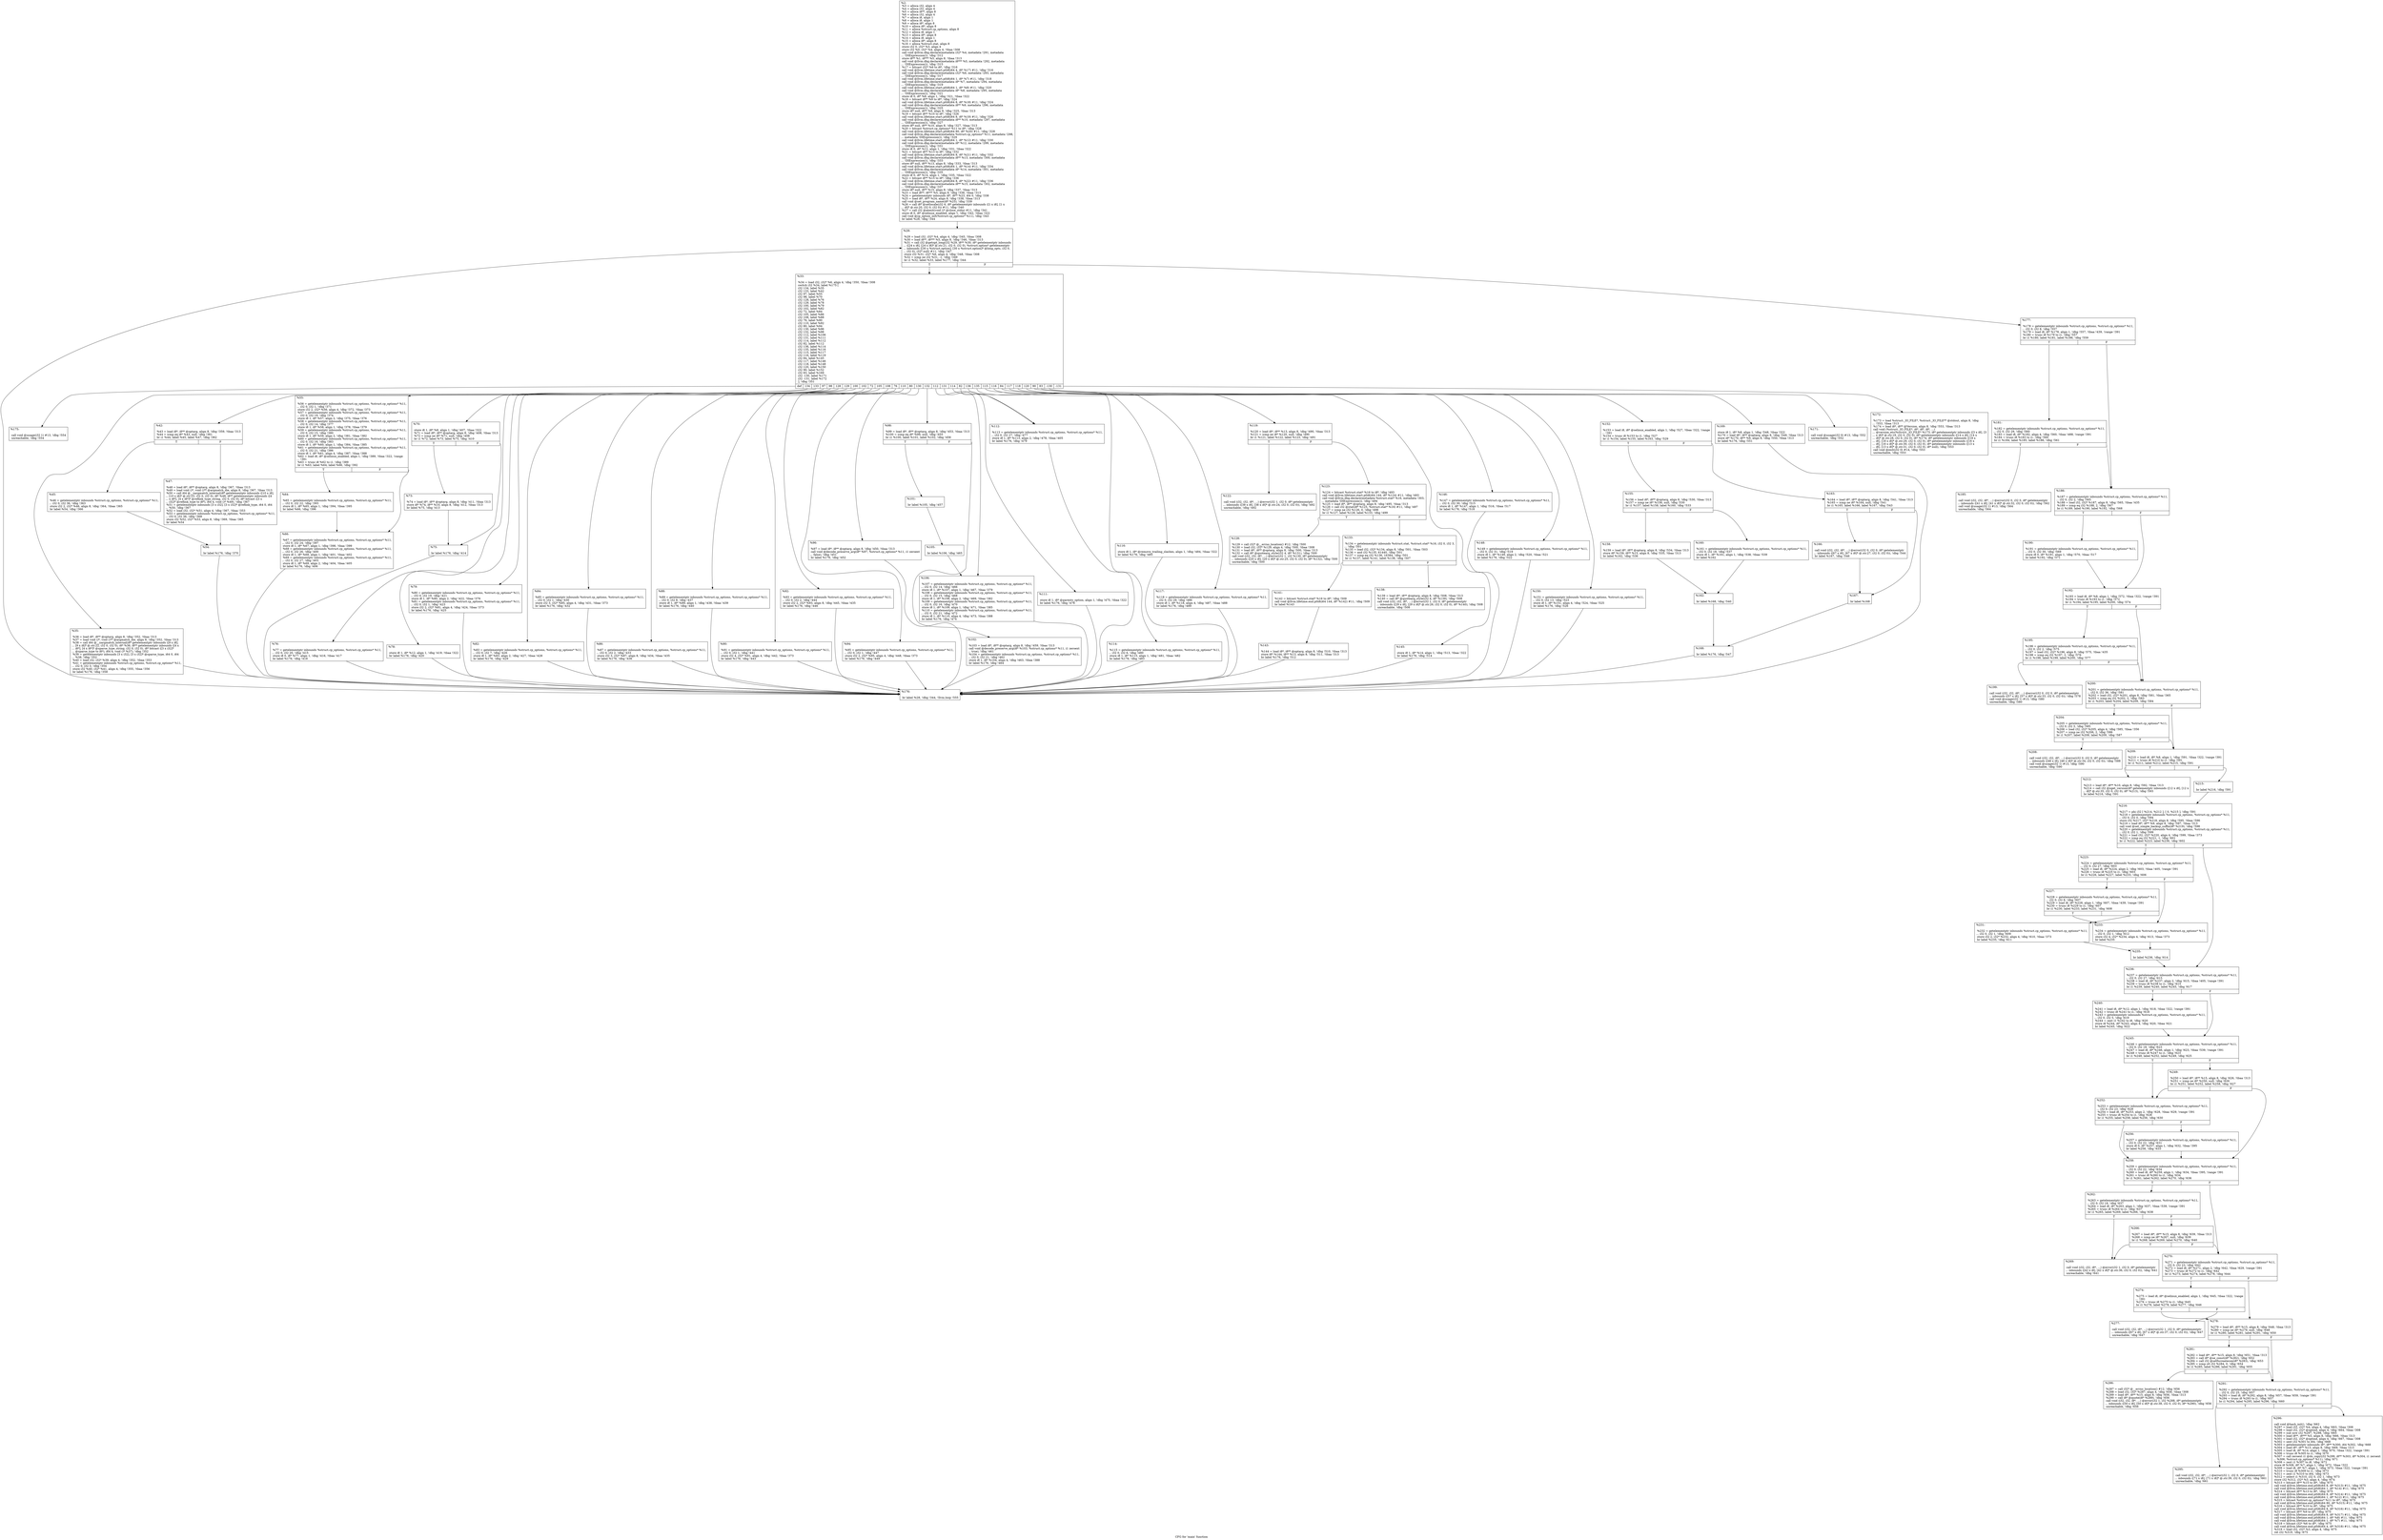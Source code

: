 digraph "CFG for 'main' function" {
	label="CFG for 'main' function";

	Node0x128b120 [shape=record,label="{%2:\l  %3 = alloca i32, align 4\l  %4 = alloca i32, align 4\l  %5 = alloca i8**, align 8\l  %6 = alloca i32, align 4\l  %7 = alloca i8, align 1\l  %8 = alloca i8, align 1\l  %9 = alloca i8*, align 8\l  %10 = alloca i8*, align 8\l  %11 = alloca %struct.cp_options, align 8\l  %12 = alloca i8, align 1\l  %13 = alloca i8*, align 8\l  %14 = alloca i8, align 1\l  %15 = alloca i8*, align 8\l  %16 = alloca %struct.stat, align 8\l  store i32 0, i32* %3, align 4\l  store i32 %0, i32* %4, align 4, !tbaa !308\l  call void @llvm.dbg.declare(metadata i32* %4, metadata !291, metadata\l... !DIExpression()), !dbg !312\l  store i8** %1, i8*** %5, align 8, !tbaa !313\l  call void @llvm.dbg.declare(metadata i8*** %5, metadata !292, metadata\l... !DIExpression()), !dbg !315\l  %17 = bitcast i32* %6 to i8*, !dbg !316\l  call void @llvm.lifetime.start.p0i8(i64 4, i8* %17) #11, !dbg !316\l  call void @llvm.dbg.declare(metadata i32* %6, metadata !293, metadata\l... !DIExpression()), !dbg !317\l  call void @llvm.lifetime.start.p0i8(i64 1, i8* %7) #11, !dbg !318\l  call void @llvm.dbg.declare(metadata i8* %7, metadata !294, metadata\l... !DIExpression()), !dbg !319\l  call void @llvm.lifetime.start.p0i8(i64 1, i8* %8) #11, !dbg !320\l  call void @llvm.dbg.declare(metadata i8* %8, metadata !295, metadata\l... !DIExpression()), !dbg !321\l  store i8 0, i8* %8, align 1, !dbg !321, !tbaa !322\l  %18 = bitcast i8** %9 to i8*, !dbg !324\l  call void @llvm.lifetime.start.p0i8(i64 8, i8* %18) #11, !dbg !324\l  call void @llvm.dbg.declare(metadata i8** %9, metadata !296, metadata\l... !DIExpression()), !dbg !325\l  store i8* null, i8** %9, align 8, !dbg !325, !tbaa !313\l  %19 = bitcast i8** %10 to i8*, !dbg !326\l  call void @llvm.lifetime.start.p0i8(i64 8, i8* %19) #11, !dbg !326\l  call void @llvm.dbg.declare(metadata i8** %10, metadata !297, metadata\l... !DIExpression()), !dbg !327\l  store i8* null, i8** %10, align 8, !dbg !327, !tbaa !313\l  %20 = bitcast %struct.cp_options* %11 to i8*, !dbg !328\l  call void @llvm.lifetime.start.p0i8(i64 80, i8* %20) #11, !dbg !328\l  call void @llvm.dbg.declare(metadata %struct.cp_options* %11, metadata !298,\l... metadata !DIExpression()), !dbg !329\l  call void @llvm.lifetime.start.p0i8(i64 1, i8* %12) #11, !dbg !330\l  call void @llvm.dbg.declare(metadata i8* %12, metadata !299, metadata\l... !DIExpression()), !dbg !331\l  store i8 0, i8* %12, align 1, !dbg !331, !tbaa !322\l  %21 = bitcast i8** %13 to i8*, !dbg !332\l  call void @llvm.lifetime.start.p0i8(i64 8, i8* %21) #11, !dbg !332\l  call void @llvm.dbg.declare(metadata i8** %13, metadata !300, metadata\l... !DIExpression()), !dbg !333\l  store i8* null, i8** %13, align 8, !dbg !333, !tbaa !313\l  call void @llvm.lifetime.start.p0i8(i64 1, i8* %14) #11, !dbg !334\l  call void @llvm.dbg.declare(metadata i8* %14, metadata !301, metadata\l... !DIExpression()), !dbg !335\l  store i8 0, i8* %14, align 1, !dbg !335, !tbaa !322\l  %22 = bitcast i8** %15 to i8*, !dbg !336\l  call void @llvm.lifetime.start.p0i8(i64 8, i8* %22) #11, !dbg !336\l  call void @llvm.dbg.declare(metadata i8** %15, metadata !302, metadata\l... !DIExpression()), !dbg !337\l  store i8* null, i8** %15, align 8, !dbg !337, !tbaa !313\l  %23 = load i8**, i8*** %5, align 8, !dbg !338, !tbaa !313\l  %24 = getelementptr inbounds i8*, i8** %23, i64 0, !dbg !338\l  %25 = load i8*, i8** %24, align 8, !dbg !338, !tbaa !313\l  call void @set_program_name(i8* %25), !dbg !339\l  %26 = call i8* @setlocale(i32 6, i8* getelementptr inbounds ([1 x i8], [1 x\l... i8]* @.str.20, i32 0, i32 0)) #11, !dbg !340\l  %27 = call i32 @atexit(void ()* @close_stdin) #11, !dbg !341\l  store i8 0, i8* @selinux_enabled, align 1, !dbg !342, !tbaa !322\l  call void @cp_option_init(%struct.cp_options* %11), !dbg !343\l  br label %28, !dbg !344\l}"];
	Node0x128b120 -> Node0x12512d0;
	Node0x12512d0 [shape=record,label="{%28:\l\l  %29 = load i32, i32* %4, align 4, !dbg !345, !tbaa !308\l  %30 = load i8**, i8*** %5, align 8, !dbg !346, !tbaa !313\l  %31 = call i32 @getopt_long(i32 %29, i8** %30, i8* getelementptr inbounds\l... ([24 x i8], [24 x i8]* @.str.21, i32 0, i32 0), %struct.option* getelementptr\l... inbounds ([30 x %struct.option], [30 x %struct.option]* @long_opts, i32 0,\l... i32 0), i32* null) #11, !dbg !347\l  store i32 %31, i32* %6, align 4, !dbg !348, !tbaa !308\l  %32 = icmp ne i32 %31, -1, !dbg !349\l  br i1 %32, label %33, label %177, !dbg !344\l|{<s0>T|<s1>F}}"];
	Node0x12512d0:s0 -> Node0x1251320;
	Node0x12512d0:s1 -> Node0x128d5a0;
	Node0x1251320 [shape=record,label="{%33:\l\l  %34 = load i32, i32* %6, align 4, !dbg !350, !tbaa !308\l  switch i32 %34, label %175 [\l    i32 134, label %35\l    i32 133, label %42\l    i32 97, label %55\l    i32 98, label %70\l    i32 128, label %76\l    i32 129, label %78\l    i32 100, label %79\l    i32 102, label %82\l    i32 72, label %84\l    i32 105, label %86\l    i32 108, label %88\l    i32 76, label %90\l    i32 110, label %92\l    i32 80, label %94\l    i32 130, label %96\l    i32 132, label %98\l    i32 112, label %106\l    i32 131, label %111\l    i32 114, label %112\l    i32 82, label %112\l    i32 136, label %114\l    i32 135, label %116\l    i32 115, label %117\l    i32 116, label %119\l    i32 84, label %145\l    i32 117, label %146\l    i32 118, label %148\l    i32 120, label %150\l    i32 90, label %152\l    i32 83, label %169\l    i32 -130, label %171\l    i32 -131, label %172\l  ], !dbg !351\l|{<s0>def|<s1>134|<s2>133|<s3>97|<s4>98|<s5>128|<s6>129|<s7>100|<s8>102|<s9>72|<s10>105|<s11>108|<s12>76|<s13>110|<s14>80|<s15>130|<s16>132|<s17>112|<s18>131|<s19>114|<s20>82|<s21>136|<s22>135|<s23>115|<s24>116|<s25>84|<s26>117|<s27>118|<s28>120|<s29>90|<s30>83|<s31>-130|<s32>-131}}"];
	Node0x1251320:s0 -> Node0x128d500;
	Node0x1251320:s1 -> Node0x1251370;
	Node0x1251320:s2 -> Node0x12513c0;
	Node0x1251320:s3 -> Node0x1251500;
	Node0x1251320:s4 -> Node0x12515f0;
	Node0x1251320:s5 -> Node0x12516e0;
	Node0x1251320:s6 -> Node0x1251730;
	Node0x1251320:s7 -> Node0x1251780;
	Node0x1251320:s8 -> Node0x12517d0;
	Node0x1251320:s9 -> Node0x1251820;
	Node0x1251320:s10 -> Node0x1251870;
	Node0x1251320:s11 -> Node0x12518c0;
	Node0x1251320:s12 -> Node0x1251910;
	Node0x1251320:s13 -> Node0x1251960;
	Node0x1251320:s14 -> Node0x12519b0;
	Node0x1251320:s15 -> Node0x1251a00;
	Node0x1251320:s16 -> Node0x1251a50;
	Node0x1251320:s17 -> Node0x1251b90;
	Node0x1251320:s18 -> Node0x1251be0;
	Node0x1251320:s19 -> Node0x1251c30;
	Node0x1251320:s20 -> Node0x1251c30;
	Node0x1251320:s21 -> Node0x1251c80;
	Node0x1251320:s22 -> Node0x1251cd0;
	Node0x1251320:s23 -> Node0x1251d20;
	Node0x1251320:s24 -> Node0x128cd80;
	Node0x1251320:s25 -> Node0x128d000;
	Node0x1251320:s26 -> Node0x128d050;
	Node0x1251320:s27 -> Node0x128d0a0;
	Node0x1251320:s28 -> Node0x128d0f0;
	Node0x1251320:s29 -> Node0x128d140;
	Node0x1251320:s30 -> Node0x128d410;
	Node0x1251320:s31 -> Node0x128d460;
	Node0x1251320:s32 -> Node0x128d4b0;
	Node0x1251370 [shape=record,label="{%35:\l\l  %36 = load i8*, i8** @optarg, align 8, !dbg !352, !tbaa !313\l  %37 = load void ()*, void ()** @argmatch_die, align 8, !dbg !352, !tbaa !313\l  %38 = call i64 @__xargmatch_internal(i8* getelementptr inbounds ([9 x i8],\l... [9 x i8]* @.str.22, i32 0, i32 0), i8* %36, i8** getelementptr inbounds ([4 x\l... i8*], [4 x i8*]* @sparse_type_string, i32 0, i32 0), i8* bitcast ([3 x i32]*\l... @sparse_type to i8*), i64 4, void ()* %37), !dbg !352\l  %39 = getelementptr inbounds [3 x i32], [3 x i32]* @sparse_type, i64 0, i64\l... %38, !dbg !352\l  %40 = load i32, i32* %39, align 4, !dbg !352, !tbaa !353\l  %41 = getelementptr inbounds %struct.cp_options, %struct.cp_options* %11,\l... i32 0, i32 3, !dbg !354\l  store i32 %40, i32* %41, align 4, !dbg !355, !tbaa !356\l  br label %176, !dbg !358\l}"];
	Node0x1251370 -> Node0x128d550;
	Node0x12513c0 [shape=record,label="{%42:\l\l  %43 = load i8*, i8** @optarg, align 8, !dbg !359, !tbaa !313\l  %44 = icmp eq i8* %43, null, !dbg !361\l  br i1 %44, label %45, label %47, !dbg !362\l|{<s0>T|<s1>F}}"];
	Node0x12513c0:s0 -> Node0x1251410;
	Node0x12513c0:s1 -> Node0x1251460;
	Node0x1251410 [shape=record,label="{%45:\l\l  %46 = getelementptr inbounds %struct.cp_options, %struct.cp_options* %11,\l... i32 0, i32 36, !dbg !363\l  store i32 2, i32* %46, align 8, !dbg !364, !tbaa !365\l  br label %54, !dbg !366\l}"];
	Node0x1251410 -> Node0x12514b0;
	Node0x1251460 [shape=record,label="{%47:\l\l  %48 = load i8*, i8** @optarg, align 8, !dbg !367, !tbaa !313\l  %49 = load void ()*, void ()** @argmatch_die, align 8, !dbg !367, !tbaa !313\l  %50 = call i64 @__xargmatch_internal(i8* getelementptr inbounds ([10 x i8],\l... [10 x i8]* @.str.23, i32 0, i32 0), i8* %48, i8** getelementptr inbounds ([4\l... x i8*], [4 x i8*]* @reflink_type_string, i32 0, i32 0), i8* bitcast ([3 x\l... i32]* @reflink_type to i8*), i64 4, void ()* %49), !dbg !367\l  %51 = getelementptr inbounds [3 x i32], [3 x i32]* @reflink_type, i64 0, i64\l... %50, !dbg !367\l  %52 = load i32, i32* %51, align 4, !dbg !367, !tbaa !353\l  %53 = getelementptr inbounds %struct.cp_options, %struct.cp_options* %11,\l... i32 0, i32 36, !dbg !368\l  store i32 %52, i32* %53, align 8, !dbg !369, !tbaa !365\l  br label %54\l}"];
	Node0x1251460 -> Node0x12514b0;
	Node0x12514b0 [shape=record,label="{%54:\l\l  br label %176, !dbg !370\l}"];
	Node0x12514b0 -> Node0x128d550;
	Node0x1251500 [shape=record,label="{%55:\l\l  %56 = getelementptr inbounds %struct.cp_options, %struct.cp_options* %11,\l... i32 0, i32 1, !dbg !371\l  store i32 2, i32* %56, align 4, !dbg !372, !tbaa !373\l  %57 = getelementptr inbounds %struct.cp_options, %struct.cp_options* %11,\l... i32 0, i32 19, !dbg !374\l  store i8 1, i8* %57, align 2, !dbg !375, !tbaa !376\l  %58 = getelementptr inbounds %struct.cp_options, %struct.cp_options* %11,\l... i32 0, i32 14, !dbg !377\l  store i8 1, i8* %58, align 1, !dbg !378, !tbaa !379\l  %59 = getelementptr inbounds %struct.cp_options, %struct.cp_options* %11,\l... i32 0, i32 15, !dbg !380\l  store i8 1, i8* %59, align 2, !dbg !381, !tbaa !382\l  %60 = getelementptr inbounds %struct.cp_options, %struct.cp_options* %11,\l... i32 0, i32 16, !dbg !383\l  store i8 1, i8* %60, align 1, !dbg !384, !tbaa !385\l  %61 = getelementptr inbounds %struct.cp_options, %struct.cp_options* %11,\l... i32 0, i32 21, !dbg !386\l  store i8 1, i8* %61, align 4, !dbg !387, !tbaa !388\l  %62 = load i8, i8* @selinux_enabled, align 1, !dbg !389, !tbaa !322, !range\l... !391\l  %63 = trunc i8 %62 to i1, !dbg !389\l  br i1 %63, label %64, label %66, !dbg !392\l|{<s0>T|<s1>F}}"];
	Node0x1251500:s0 -> Node0x1251550;
	Node0x1251500:s1 -> Node0x12515a0;
	Node0x1251550 [shape=record,label="{%64:\l\l  %65 = getelementptr inbounds %struct.cp_options, %struct.cp_options* %11,\l... i32 0, i32 22, !dbg !393\l  store i8 1, i8* %65, align 1, !dbg !394, !tbaa !395\l  br label %66, !dbg !396\l}"];
	Node0x1251550 -> Node0x12515a0;
	Node0x12515a0 [shape=record,label="{%66:\l\l  %67 = getelementptr inbounds %struct.cp_options, %struct.cp_options* %11,\l... i32 0, i32 24, !dbg !397\l  store i8 1, i8* %67, align 1, !dbg !398, !tbaa !399\l  %68 = getelementptr inbounds %struct.cp_options, %struct.cp_options* %11,\l... i32 0, i32 26, !dbg !400\l  store i8 1, i8* %68, align 1, !dbg !401, !tbaa !402\l  %69 = getelementptr inbounds %struct.cp_options, %struct.cp_options* %11,\l... i32 0, i32 27, !dbg !403\l  store i8 1, i8* %69, align 2, !dbg !404, !tbaa !405\l  br label %176, !dbg !406\l}"];
	Node0x12515a0 -> Node0x128d550;
	Node0x12515f0 [shape=record,label="{%70:\l\l  store i8 1, i8* %8, align 1, !dbg !407, !tbaa !322\l  %71 = load i8*, i8** @optarg, align 8, !dbg !408, !tbaa !313\l  %72 = icmp ne i8* %71, null, !dbg !408\l  br i1 %72, label %73, label %75, !dbg !410\l|{<s0>T|<s1>F}}"];
	Node0x12515f0:s0 -> Node0x1251640;
	Node0x12515f0:s1 -> Node0x1251690;
	Node0x1251640 [shape=record,label="{%73:\l\l  %74 = load i8*, i8** @optarg, align 8, !dbg !411, !tbaa !313\l  store i8* %74, i8** %10, align 8, !dbg !412, !tbaa !313\l  br label %75, !dbg !413\l}"];
	Node0x1251640 -> Node0x1251690;
	Node0x1251690 [shape=record,label="{%75:\l\l  br label %176, !dbg !414\l}"];
	Node0x1251690 -> Node0x128d550;
	Node0x12516e0 [shape=record,label="{%76:\l\l  %77 = getelementptr inbounds %struct.cp_options, %struct.cp_options* %11,\l... i32 0, i32 20, !dbg !415\l  store i8 0, i8* %77, align 1, !dbg !416, !tbaa !417\l  br label %176, !dbg !418\l}"];
	Node0x12516e0 -> Node0x128d550;
	Node0x1251730 [shape=record,label="{%78:\l\l  store i8 1, i8* %12, align 1, !dbg !419, !tbaa !322\l  br label %176, !dbg !420\l}"];
	Node0x1251730 -> Node0x128d550;
	Node0x1251780 [shape=record,label="{%79:\l\l  %80 = getelementptr inbounds %struct.cp_options, %struct.cp_options* %11,\l... i32 0, i32 19, !dbg !421\l  store i8 1, i8* %80, align 2, !dbg !422, !tbaa !376\l  %81 = getelementptr inbounds %struct.cp_options, %struct.cp_options* %11,\l... i32 0, i32 1, !dbg !423\l  store i32 2, i32* %81, align 4, !dbg !424, !tbaa !373\l  br label %176, !dbg !425\l}"];
	Node0x1251780 -> Node0x128d550;
	Node0x12517d0 [shape=record,label="{%82:\l\l  %83 = getelementptr inbounds %struct.cp_options, %struct.cp_options* %11,\l... i32 0, i32 7, !dbg !426\l  store i8 1, i8* %83, align 2, !dbg !427, !tbaa !428\l  br label %176, !dbg !429\l}"];
	Node0x12517d0 -> Node0x128d550;
	Node0x1251820 [shape=record,label="{%84:\l\l  %85 = getelementptr inbounds %struct.cp_options, %struct.cp_options* %11,\l... i32 0, i32 1, !dbg !430\l  store i32 3, i32* %85, align 4, !dbg !431, !tbaa !373\l  br label %176, !dbg !432\l}"];
	Node0x1251820 -> Node0x128d550;
	Node0x1251870 [shape=record,label="{%86:\l\l  %87 = getelementptr inbounds %struct.cp_options, %struct.cp_options* %11,\l... i32 0, i32 2, !dbg !433\l  store i32 3, i32* %87, align 8, !dbg !434, !tbaa !435\l  br label %176, !dbg !436\l}"];
	Node0x1251870 -> Node0x128d550;
	Node0x12518c0 [shape=record,label="{%88:\l\l  %89 = getelementptr inbounds %struct.cp_options, %struct.cp_options* %11,\l... i32 0, i32 8, !dbg !437\l  store i8 1, i8* %89, align 1, !dbg !438, !tbaa !439\l  br label %176, !dbg !440\l}"];
	Node0x12518c0 -> Node0x128d550;
	Node0x1251910 [shape=record,label="{%90:\l\l  %91 = getelementptr inbounds %struct.cp_options, %struct.cp_options* %11,\l... i32 0, i32 1, !dbg !441\l  store i32 4, i32* %91, align 4, !dbg !442, !tbaa !373\l  br label %176, !dbg !443\l}"];
	Node0x1251910 -> Node0x128d550;
	Node0x1251960 [shape=record,label="{%92:\l\l  %93 = getelementptr inbounds %struct.cp_options, %struct.cp_options* %11,\l... i32 0, i32 2, !dbg !444\l  store i32 2, i32* %93, align 8, !dbg !445, !tbaa !435\l  br label %176, !dbg !446\l}"];
	Node0x1251960 -> Node0x128d550;
	Node0x12519b0 [shape=record,label="{%94:\l\l  %95 = getelementptr inbounds %struct.cp_options, %struct.cp_options* %11,\l... i32 0, i32 1, !dbg !447\l  store i32 2, i32* %95, align 4, !dbg !448, !tbaa !373\l  br label %176, !dbg !449\l}"];
	Node0x12519b0 -> Node0x128d550;
	Node0x1251a00 [shape=record,label="{%96:\l\l  %97 = load i8*, i8** @optarg, align 8, !dbg !450, !tbaa !313\l  call void @decode_preserve_arg(i8* %97, %struct.cp_options* %11, i1 zeroext\l... false), !dbg !451\l  br label %176, !dbg !452\l}"];
	Node0x1251a00 -> Node0x128d550;
	Node0x1251a50 [shape=record,label="{%98:\l\l  %99 = load i8*, i8** @optarg, align 8, !dbg !453, !tbaa !313\l  %100 = icmp eq i8* %99, null, !dbg !455\l  br i1 %100, label %101, label %102, !dbg !456\l|{<s0>T|<s1>F}}"];
	Node0x1251a50:s0 -> Node0x1251aa0;
	Node0x1251a50:s1 -> Node0x1251af0;
	Node0x1251aa0 [shape=record,label="{%101:\l\l  br label %105, !dbg !457\l}"];
	Node0x1251aa0 -> Node0x1251b40;
	Node0x1251af0 [shape=record,label="{%102:\l\l  %103 = load i8*, i8** @optarg, align 8, !dbg !459, !tbaa !313\l  call void @decode_preserve_arg(i8* %103, %struct.cp_options* %11, i1 zeroext\l... true), !dbg !461\l  %104 = getelementptr inbounds %struct.cp_options, %struct.cp_options* %11,\l... i32 0, i32 21, !dbg !462\l  store i8 1, i8* %104, align 4, !dbg !463, !tbaa !388\l  br label %176, !dbg !464\l}"];
	Node0x1251af0 -> Node0x128d550;
	Node0x1251b40 [shape=record,label="{%105:\l\l  br label %106, !dbg !465\l}"];
	Node0x1251b40 -> Node0x1251b90;
	Node0x1251b90 [shape=record,label="{%106:\l\l  %107 = getelementptr inbounds %struct.cp_options, %struct.cp_options* %11,\l... i32 0, i32 14, !dbg !466\l  store i8 1, i8* %107, align 1, !dbg !467, !tbaa !379\l  %108 = getelementptr inbounds %struct.cp_options, %struct.cp_options* %11,\l... i32 0, i32 15, !dbg !468\l  store i8 1, i8* %108, align 2, !dbg !469, !tbaa !382\l  %109 = getelementptr inbounds %struct.cp_options, %struct.cp_options* %11,\l... i32 0, i32 16, !dbg !470\l  store i8 1, i8* %109, align 1, !dbg !471, !tbaa !385\l  %110 = getelementptr inbounds %struct.cp_options, %struct.cp_options* %11,\l... i32 0, i32 21, !dbg !472\l  store i8 1, i8* %110, align 4, !dbg !473, !tbaa !388\l  br label %176, !dbg !474\l}"];
	Node0x1251b90 -> Node0x128d550;
	Node0x1251be0 [shape=record,label="{%111:\l\l  store i8 1, i8* @parents_option, align 1, !dbg !475, !tbaa !322\l  br label %176, !dbg !476\l}"];
	Node0x1251be0 -> Node0x128d550;
	Node0x1251c30 [shape=record,label="{%112:\l\l  %113 = getelementptr inbounds %struct.cp_options, %struct.cp_options* %11,\l... i32 0, i32 27, !dbg !477\l  store i8 1, i8* %113, align 2, !dbg !478, !tbaa !405\l  br label %176, !dbg !479\l}"];
	Node0x1251c30 -> Node0x128d550;
	Node0x1251c80 [shape=record,label="{%114:\l\l  %115 = getelementptr inbounds %struct.cp_options, %struct.cp_options* %11,\l... i32 0, i32 6, !dbg !480\l  store i8 1, i8* %115, align 1, !dbg !481, !tbaa !482\l  br label %176, !dbg !483\l}"];
	Node0x1251c80 -> Node0x128d550;
	Node0x1251cd0 [shape=record,label="{%116:\l\l  store i8 1, i8* @remove_trailing_slashes, align 1, !dbg !484, !tbaa !322\l  br label %176, !dbg !485\l}"];
	Node0x1251cd0 -> Node0x128d550;
	Node0x1251d20 [shape=record,label="{%117:\l\l  %118 = getelementptr inbounds %struct.cp_options, %struct.cp_options* %11,\l... i32 0, i32 29, !dbg !486\l  store i8 1, i8* %118, align 4, !dbg !487, !tbaa !488\l  br label %176, !dbg !489\l}"];
	Node0x1251d20 -> Node0x128d550;
	Node0x128cd80 [shape=record,label="{%119:\l\l  %120 = load i8*, i8** %13, align 8, !dbg !490, !tbaa !313\l  %121 = icmp ne i8* %120, null, !dbg !490\l  br i1 %121, label %122, label %123, !dbg !491\l|{<s0>T|<s1>F}}"];
	Node0x128cd80:s0 -> Node0x128cdd0;
	Node0x128cd80:s1 -> Node0x128ce20;
	Node0x128cdd0 [shape=record,label="{%122:\l\l  call void (i32, i32, i8*, ...) @error(i32 1, i32 0, i8* getelementptr\l... inbounds ([38 x i8], [38 x i8]* @.str.24, i32 0, i32 0)), !dbg !492\l  unreachable, !dbg !492\l}"];
	Node0x128ce20 [shape=record,label="{%123:\l\l  %124 = bitcast %struct.stat* %16 to i8*, !dbg !493\l  call void @llvm.lifetime.start.p0i8(i64 144, i8* %124) #11, !dbg !493\l  call void @llvm.dbg.declare(metadata %struct.stat* %16, metadata !303,\l... metadata !DIExpression()), !dbg !494\l  %125 = load i8*, i8** @optarg, align 8, !dbg !495, !tbaa !313\l  %126 = call i32 @stat(i8* %125, %struct.stat* %16) #11, !dbg !497\l  %127 = icmp ne i32 %126, 0, !dbg !498\l  br i1 %127, label %128, label %133, !dbg !499\l|{<s0>T|<s1>F}}"];
	Node0x128ce20:s0 -> Node0x128ce70;
	Node0x128ce20:s1 -> Node0x128cec0;
	Node0x128ce70 [shape=record,label="{%128:\l\l  %129 = call i32* @__errno_location() #12, !dbg !500\l  %130 = load i32, i32* %129, align 4, !dbg !500, !tbaa !308\l  %131 = load i8*, i8** @optarg, align 8, !dbg !500, !tbaa !313\l  %132 = call i8* @quotearg_style(i32 4, i8* %131), !dbg !500\l  call void (i32, i32, i8*, ...) @error(i32 1, i32 %130, i8* getelementptr\l... inbounds ([20 x i8], [20 x i8]* @.str.25, i32 0, i32 0), i8* %132), !dbg !500\l  unreachable, !dbg !500\l}"];
	Node0x128cec0 [shape=record,label="{%133:\l\l  %134 = getelementptr inbounds %struct.stat, %struct.stat* %16, i32 0, i32 3,\l... !dbg !501\l  %135 = load i32, i32* %134, align 8, !dbg !501, !tbaa !503\l  %136 = and i32 %135, 61440, !dbg !501\l  %137 = icmp eq i32 %136, 16384, !dbg !501\l  br i1 %137, label %141, label %138, !dbg !507\l|{<s0>T|<s1>F}}"];
	Node0x128cec0:s0 -> Node0x128cf60;
	Node0x128cec0:s1 -> Node0x128cf10;
	Node0x128cf10 [shape=record,label="{%138:\l\l  %139 = load i8*, i8** @optarg, align 8, !dbg !508, !tbaa !313\l  %140 = call i8* @quotearg_style(i32 4, i8* %139), !dbg !508\l  call void (i32, i32, i8*, ...) @error(i32 1, i32 0, i8* getelementptr\l... inbounds ([29 x i8], [29 x i8]* @.str.26, i32 0, i32 0), i8* %140), !dbg !508\l  unreachable, !dbg !508\l}"];
	Node0x128cf60 [shape=record,label="{%141:\l\l  %142 = bitcast %struct.stat* %16 to i8*, !dbg !509\l  call void @llvm.lifetime.end.p0i8(i64 144, i8* %142) #11, !dbg !509\l  br label %143\l}"];
	Node0x128cf60 -> Node0x128cfb0;
	Node0x128cfb0 [shape=record,label="{%143:\l\l  %144 = load i8*, i8** @optarg, align 8, !dbg !510, !tbaa !313\l  store i8* %144, i8** %13, align 8, !dbg !511, !tbaa !313\l  br label %176, !dbg !512\l}"];
	Node0x128cfb0 -> Node0x128d550;
	Node0x128d000 [shape=record,label="{%145:\l\l  store i8 1, i8* %14, align 1, !dbg !513, !tbaa !322\l  br label %176, !dbg !514\l}"];
	Node0x128d000 -> Node0x128d550;
	Node0x128d050 [shape=record,label="{%146:\l\l  %147 = getelementptr inbounds %struct.cp_options, %struct.cp_options* %11,\l... i32 0, i32 30, !dbg !515\l  store i8 1, i8* %147, align 1, !dbg !516, !tbaa !517\l  br label %176, !dbg !518\l}"];
	Node0x128d050 -> Node0x128d550;
	Node0x128d0a0 [shape=record,label="{%148:\l\l  %149 = getelementptr inbounds %struct.cp_options, %struct.cp_options* %11,\l... i32 0, i32 31, !dbg !519\l  store i8 1, i8* %149, align 2, !dbg !520, !tbaa !521\l  br label %176, !dbg !522\l}"];
	Node0x128d0a0 -> Node0x128d550;
	Node0x128d0f0 [shape=record,label="{%150:\l\l  %151 = getelementptr inbounds %struct.cp_options, %struct.cp_options* %11,\l... i32 0, i32 13, !dbg !523\l  store i8 1, i8* %151, align 4, !dbg !524, !tbaa !525\l  br label %176, !dbg !526\l}"];
	Node0x128d0f0 -> Node0x128d550;
	Node0x128d140 [shape=record,label="{%152:\l\l  %153 = load i8, i8* @selinux_enabled, align 1, !dbg !527, !tbaa !322, !range\l... !391\l  %154 = trunc i8 %153 to i1, !dbg !527\l  br i1 %154, label %155, label %163, !dbg !529\l|{<s0>T|<s1>F}}"];
	Node0x128d140:s0 -> Node0x128d190;
	Node0x128d140:s1 -> Node0x128d2d0;
	Node0x128d190 [shape=record,label="{%155:\l\l  %156 = load i8*, i8** @optarg, align 8, !dbg !530, !tbaa !313\l  %157 = icmp ne i8* %156, null, !dbg !530\l  br i1 %157, label %158, label %160, !dbg !533\l|{<s0>T|<s1>F}}"];
	Node0x128d190:s0 -> Node0x128d1e0;
	Node0x128d190:s1 -> Node0x128d230;
	Node0x128d1e0 [shape=record,label="{%158:\l\l  %159 = load i8*, i8** @optarg, align 8, !dbg !534, !tbaa !313\l  store i8* %159, i8** %15, align 8, !dbg !535, !tbaa !313\l  br label %162, !dbg !536\l}"];
	Node0x128d1e0 -> Node0x128d280;
	Node0x128d230 [shape=record,label="{%160:\l\l  %161 = getelementptr inbounds %struct.cp_options, %struct.cp_options* %11,\l... i32 0, i32 18, !dbg !537\l  store i8 1, i8* %161, align 1, !dbg !538, !tbaa !539\l  br label %162\l}"];
	Node0x128d230 -> Node0x128d280;
	Node0x128d280 [shape=record,label="{%162:\l\l  br label %168, !dbg !540\l}"];
	Node0x128d280 -> Node0x128d3c0;
	Node0x128d2d0 [shape=record,label="{%163:\l\l  %164 = load i8*, i8** @optarg, align 8, !dbg !541, !tbaa !313\l  %165 = icmp ne i8* %164, null, !dbg !541\l  br i1 %165, label %166, label %167, !dbg !543\l|{<s0>T|<s1>F}}"];
	Node0x128d2d0:s0 -> Node0x128d320;
	Node0x128d2d0:s1 -> Node0x128d370;
	Node0x128d320 [shape=record,label="{%166:\l\l  call void (i32, i32, i8*, ...) @error(i32 0, i32 0, i8* getelementptr\l... inbounds ([67 x i8], [67 x i8]* @.str.27, i32 0, i32 0)), !dbg !544\l  br label %167, !dbg !546\l}"];
	Node0x128d320 -> Node0x128d370;
	Node0x128d370 [shape=record,label="{%167:\l\l  br label %168\l}"];
	Node0x128d370 -> Node0x128d3c0;
	Node0x128d3c0 [shape=record,label="{%168:\l\l  br label %176, !dbg !547\l}"];
	Node0x128d3c0 -> Node0x128d550;
	Node0x128d410 [shape=record,label="{%169:\l\l  store i8 1, i8* %8, align 1, !dbg !548, !tbaa !322\l  %170 = load i8*, i8** @optarg, align 8, !dbg !549, !tbaa !313\l  store i8* %170, i8** %9, align 8, !dbg !550, !tbaa !313\l  br label %176, !dbg !551\l}"];
	Node0x128d410 -> Node0x128d550;
	Node0x128d460 [shape=record,label="{%171:\l\l  call void @usage(i32 0) #13, !dbg !552\l  unreachable, !dbg !552\l}"];
	Node0x128d4b0 [shape=record,label="{%172:\l\l  %173 = load %struct._IO_FILE*, %struct._IO_FILE** @stdout, align 8, !dbg\l... !553, !tbaa !313\l  %174 = load i8*, i8** @Version, align 8, !dbg !553, !tbaa !313\l  call void (%struct._IO_FILE*, i8*, i8*, i8*, ...)\l... @version_etc(%struct._IO_FILE* %173, i8* getelementptr inbounds ([3 x i8], [3\l... x i8]* @.str.19, i32 0, i32 0), i8* getelementptr inbounds ([14 x i8], [14 x\l... i8]* @.str.28, i32 0, i32 0), i8* %174, i8* getelementptr inbounds ([18 x\l... i8], [18 x i8]* @.str.29, i32 0, i32 0), i8* getelementptr inbounds ([16 x\l... i8], [16 x i8]* @.str.30, i32 0, i32 0), i8* getelementptr inbounds ([13 x\l... i8], [13 x i8]* @.str.31, i32 0, i32 0), i8* null), !dbg !553\l  call void @exit(i32 0) #14, !dbg !553\l  unreachable, !dbg !553\l}"];
	Node0x128d500 [shape=record,label="{%175:\l\l  call void @usage(i32 1) #13, !dbg !554\l  unreachable, !dbg !554\l}"];
	Node0x128d550 [shape=record,label="{%176:\l\l  br label %28, !dbg !344, !llvm.loop !555\l}"];
	Node0x128d550 -> Node0x12512d0;
	Node0x128d5a0 [shape=record,label="{%177:\l\l  %178 = getelementptr inbounds %struct.cp_options, %struct.cp_options* %11,\l... i32 0, i32 8, !dbg !557\l  %179 = load i8, i8* %178, align 1, !dbg !557, !tbaa !439, !range !391\l  %180 = trunc i8 %179 to i1, !dbg !557\l  br i1 %180, label %181, label %186, !dbg !559\l|{<s0>T|<s1>F}}"];
	Node0x128d5a0:s0 -> Node0x128d5f0;
	Node0x128d5a0:s1 -> Node0x128d690;
	Node0x128d5f0 [shape=record,label="{%181:\l\l  %182 = getelementptr inbounds %struct.cp_options, %struct.cp_options* %11,\l... i32 0, i32 29, !dbg !560\l  %183 = load i8, i8* %182, align 4, !dbg !560, !tbaa !488, !range !391\l  %184 = trunc i8 %183 to i1, !dbg !560\l  br i1 %184, label %185, label %186, !dbg !561\l|{<s0>T|<s1>F}}"];
	Node0x128d5f0:s0 -> Node0x128d640;
	Node0x128d5f0:s1 -> Node0x128d690;
	Node0x128d640 [shape=record,label="{%185:\l\l  call void (i32, i32, i8*, ...) @error(i32 0, i32 0, i8* getelementptr\l... inbounds ([41 x i8], [41 x i8]* @.str.32, i32 0, i32 0)), !dbg !562\l  call void @usage(i32 1) #13, !dbg !564\l  unreachable, !dbg !564\l}"];
	Node0x128d690 [shape=record,label="{%186:\l\l  %187 = getelementptr inbounds %struct.cp_options, %struct.cp_options* %11,\l... i32 0, i32 2, !dbg !565\l  %188 = load i32, i32* %187, align 8, !dbg !565, !tbaa !435\l  %189 = icmp eq i32 %188, 2, !dbg !567\l  br i1 %189, label %190, label %192, !dbg !568\l|{<s0>T|<s1>F}}"];
	Node0x128d690:s0 -> Node0x128d6e0;
	Node0x128d690:s1 -> Node0x128d730;
	Node0x128d6e0 [shape=record,label="{%190:\l\l  %191 = getelementptr inbounds %struct.cp_options, %struct.cp_options* %11,\l... i32 0, i32 30, !dbg !569\l  store i8 0, i8* %191, align 1, !dbg !570, !tbaa !517\l  br label %192, !dbg !571\l}"];
	Node0x128d6e0 -> Node0x128d730;
	Node0x128d730 [shape=record,label="{%192:\l\l  %193 = load i8, i8* %8, align 1, !dbg !572, !tbaa !322, !range !391\l  %194 = trunc i8 %193 to i1, !dbg !572\l  br i1 %194, label %195, label %200, !dbg !574\l|{<s0>T|<s1>F}}"];
	Node0x128d730:s0 -> Node0x128d780;
	Node0x128d730:s1 -> Node0x128d820;
	Node0x128d780 [shape=record,label="{%195:\l\l  %196 = getelementptr inbounds %struct.cp_options, %struct.cp_options* %11,\l... i32 0, i32 2, !dbg !575\l  %197 = load i32, i32* %196, align 8, !dbg !575, !tbaa !435\l  %198 = icmp eq i32 %197, 2, !dbg !576\l  br i1 %198, label %199, label %200, !dbg !577\l|{<s0>T|<s1>F}}"];
	Node0x128d780:s0 -> Node0x128d7d0;
	Node0x128d780:s1 -> Node0x128d820;
	Node0x128d7d0 [shape=record,label="{%199:\l\l  call void (i32, i32, i8*, ...) @error(i32 0, i32 0, i8* getelementptr\l... inbounds ([57 x i8], [57 x i8]* @.str.33, i32 0, i32 0)), !dbg !578\l  call void @usage(i32 1) #13, !dbg !580\l  unreachable, !dbg !580\l}"];
	Node0x128d820 [shape=record,label="{%200:\l\l  %201 = getelementptr inbounds %struct.cp_options, %struct.cp_options* %11,\l... i32 0, i32 36, !dbg !581\l  %202 = load i32, i32* %201, align 8, !dbg !581, !tbaa !365\l  %203 = icmp eq i32 %202, 2, !dbg !583\l  br i1 %203, label %204, label %209, !dbg !584\l|{<s0>T|<s1>F}}"];
	Node0x128d820:s0 -> Node0x128d870;
	Node0x128d820:s1 -> Node0x128d910;
	Node0x128d870 [shape=record,label="{%204:\l\l  %205 = getelementptr inbounds %struct.cp_options, %struct.cp_options* %11,\l... i32 0, i32 3, !dbg !585\l  %206 = load i32, i32* %205, align 4, !dbg !585, !tbaa !356\l  %207 = icmp ne i32 %206, 2, !dbg !586\l  br i1 %207, label %208, label %209, !dbg !587\l|{<s0>T|<s1>F}}"];
	Node0x128d870:s0 -> Node0x128d8c0;
	Node0x128d870:s1 -> Node0x128d910;
	Node0x128d8c0 [shape=record,label="{%208:\l\l  call void (i32, i32, i8*, ...) @error(i32 0, i32 0, i8* getelementptr\l... inbounds ([46 x i8], [46 x i8]* @.str.34, i32 0, i32 0)), !dbg !588\l  call void @usage(i32 1) #13, !dbg !590\l  unreachable, !dbg !590\l}"];
	Node0x128d910 [shape=record,label="{%209:\l\l  %210 = load i8, i8* %8, align 1, !dbg !591, !tbaa !322, !range !391\l  %211 = trunc i8 %210 to i1, !dbg !591\l  br i1 %211, label %212, label %215, !dbg !591\l|{<s0>T|<s1>F}}"];
	Node0x128d910:s0 -> Node0x128d960;
	Node0x128d910:s1 -> Node0x128d9b0;
	Node0x128d960 [shape=record,label="{%212:\l\l  %213 = load i8*, i8** %10, align 8, !dbg !592, !tbaa !313\l  %214 = call i32 @xget_version(i8* getelementptr inbounds ([12 x i8], [12 x\l... i8]* @.str.35, i32 0, i32 0), i8* %213), !dbg !593\l  br label %216, !dbg !591\l}"];
	Node0x128d960 -> Node0x128da00;
	Node0x128d9b0 [shape=record,label="{%215:\l\l  br label %216, !dbg !591\l}"];
	Node0x128d9b0 -> Node0x128da00;
	Node0x128da00 [shape=record,label="{%216:\l\l  %217 = phi i32 [ %214, %212 ], [ 0, %215 ], !dbg !591\l  %218 = getelementptr inbounds %struct.cp_options, %struct.cp_options* %11,\l... i32 0, i32 0, !dbg !594\l  store i32 %217, i32* %218, align 8, !dbg !595, !tbaa !596\l  %219 = load i8*, i8** %9, align 8, !dbg !597, !tbaa !313\l  call void @set_simple_backup_suffix(i8* %219), !dbg !598\l  %220 = getelementptr inbounds %struct.cp_options, %struct.cp_options* %11,\l... i32 0, i32 1, !dbg !599\l  %221 = load i32, i32* %220, align 4, !dbg !599, !tbaa !373\l  %222 = icmp eq i32 %221, 1, !dbg !601\l  br i1 %222, label %223, label %236, !dbg !602\l|{<s0>T|<s1>F}}"];
	Node0x128da00:s0 -> Node0x128da50;
	Node0x128da00:s1 -> Node0x128dbe0;
	Node0x128da50 [shape=record,label="{%223:\l\l  %224 = getelementptr inbounds %struct.cp_options, %struct.cp_options* %11,\l... i32 0, i32 27, !dbg !603\l  %225 = load i8, i8* %224, align 2, !dbg !603, !tbaa !405, !range !391\l  %226 = trunc i8 %225 to i1, !dbg !603\l  br i1 %226, label %227, label %233, !dbg !606\l|{<s0>T|<s1>F}}"];
	Node0x128da50:s0 -> Node0x128daa0;
	Node0x128da50:s1 -> Node0x128db40;
	Node0x128daa0 [shape=record,label="{%227:\l\l  %228 = getelementptr inbounds %struct.cp_options, %struct.cp_options* %11,\l... i32 0, i32 8, !dbg !607\l  %229 = load i8, i8* %228, align 1, !dbg !607, !tbaa !439, !range !391\l  %230 = trunc i8 %229 to i1, !dbg !607\l  br i1 %230, label %233, label %231, !dbg !608\l|{<s0>T|<s1>F}}"];
	Node0x128daa0:s0 -> Node0x128db40;
	Node0x128daa0:s1 -> Node0x128daf0;
	Node0x128daf0 [shape=record,label="{%231:\l\l  %232 = getelementptr inbounds %struct.cp_options, %struct.cp_options* %11,\l... i32 0, i32 1, !dbg !609\l  store i32 2, i32* %232, align 4, !dbg !610, !tbaa !373\l  br label %235, !dbg !611\l}"];
	Node0x128daf0 -> Node0x128db90;
	Node0x128db40 [shape=record,label="{%233:\l\l  %234 = getelementptr inbounds %struct.cp_options, %struct.cp_options* %11,\l... i32 0, i32 1, !dbg !612\l  store i32 4, i32* %234, align 4, !dbg !613, !tbaa !373\l  br label %235\l}"];
	Node0x128db40 -> Node0x128db90;
	Node0x128db90 [shape=record,label="{%235:\l\l  br label %236, !dbg !614\l}"];
	Node0x128db90 -> Node0x128dbe0;
	Node0x128dbe0 [shape=record,label="{%236:\l\l  %237 = getelementptr inbounds %struct.cp_options, %struct.cp_options* %11,\l... i32 0, i32 27, !dbg !615\l  %238 = load i8, i8* %237, align 2, !dbg !615, !tbaa !405, !range !391\l  %239 = trunc i8 %238 to i1, !dbg !615\l  br i1 %239, label %240, label %245, !dbg !617\l|{<s0>T|<s1>F}}"];
	Node0x128dbe0:s0 -> Node0x128dc30;
	Node0x128dbe0:s1 -> Node0x128dc80;
	Node0x128dc30 [shape=record,label="{%240:\l\l  %241 = load i8, i8* %12, align 1, !dbg !618, !tbaa !322, !range !391\l  %242 = trunc i8 %241 to i1, !dbg !618\l  %243 = getelementptr inbounds %struct.cp_options, %struct.cp_options* %11,\l... i32 0, i32 5, !dbg !619\l  %244 = zext i1 %242 to i8, !dbg !620\l  store i8 %244, i8* %243, align 4, !dbg !620, !tbaa !621\l  br label %245, !dbg !622\l}"];
	Node0x128dc30 -> Node0x128dc80;
	Node0x128dc80 [shape=record,label="{%245:\l\l  %246 = getelementptr inbounds %struct.cp_options, %struct.cp_options* %11,\l... i32 0, i32 18, !dbg !623\l  %247 = load i8, i8* %246, align 1, !dbg !623, !tbaa !539, !range !391\l  %248 = trunc i8 %247 to i1, !dbg !623\l  br i1 %248, label %252, label %249, !dbg !625\l|{<s0>T|<s1>F}}"];
	Node0x128dc80:s0 -> Node0x128dd20;
	Node0x128dc80:s1 -> Node0x128dcd0;
	Node0x128dcd0 [shape=record,label="{%249:\l\l  %250 = load i8*, i8** %15, align 8, !dbg !626, !tbaa !313\l  %251 = icmp ne i8* %250, null, !dbg !626\l  br i1 %251, label %252, label %258, !dbg !627\l|{<s0>T|<s1>F}}"];
	Node0x128dcd0:s0 -> Node0x128dd20;
	Node0x128dcd0:s1 -> Node0x128ddc0;
	Node0x128dd20 [shape=record,label="{%252:\l\l  %253 = getelementptr inbounds %struct.cp_options, %struct.cp_options* %11,\l... i32 0, i32 23, !dbg !628\l  %254 = load i8, i8* %253, align 2, !dbg !628, !tbaa !629, !range !391\l  %255 = trunc i8 %254 to i1, !dbg !628\l  br i1 %255, label %258, label %256, !dbg !630\l|{<s0>T|<s1>F}}"];
	Node0x128dd20:s0 -> Node0x128ddc0;
	Node0x128dd20:s1 -> Node0x128dd70;
	Node0x128dd70 [shape=record,label="{%256:\l\l  %257 = getelementptr inbounds %struct.cp_options, %struct.cp_options* %11,\l... i32 0, i32 22, !dbg !631\l  store i8 0, i8* %257, align 1, !dbg !632, !tbaa !395\l  br label %258, !dbg !633\l}"];
	Node0x128dd70 -> Node0x128ddc0;
	Node0x128ddc0 [shape=record,label="{%258:\l\l  %259 = getelementptr inbounds %struct.cp_options, %struct.cp_options* %11,\l... i32 0, i32 22, !dbg !634\l  %260 = load i8, i8* %259, align 1, !dbg !634, !tbaa !395, !range !391\l  %261 = trunc i8 %260 to i1, !dbg !634\l  br i1 %261, label %262, label %270, !dbg !636\l|{<s0>T|<s1>F}}"];
	Node0x128ddc0:s0 -> Node0x128de10;
	Node0x128ddc0:s1 -> Node0x128df00;
	Node0x128de10 [shape=record,label="{%262:\l\l  %263 = getelementptr inbounds %struct.cp_options, %struct.cp_options* %11,\l... i32 0, i32 18, !dbg !637\l  %264 = load i8, i8* %263, align 1, !dbg !637, !tbaa !539, !range !391\l  %265 = trunc i8 %264 to i1, !dbg !637\l  br i1 %265, label %269, label %266, !dbg !638\l|{<s0>T|<s1>F}}"];
	Node0x128de10:s0 -> Node0x128deb0;
	Node0x128de10:s1 -> Node0x128de60;
	Node0x128de60 [shape=record,label="{%266:\l\l  %267 = load i8*, i8** %15, align 8, !dbg !639, !tbaa !313\l  %268 = icmp ne i8* %267, null, !dbg !639\l  br i1 %268, label %269, label %270, !dbg !640\l|{<s0>T|<s1>F}}"];
	Node0x128de60:s0 -> Node0x128deb0;
	Node0x128de60:s1 -> Node0x128df00;
	Node0x128deb0 [shape=record,label="{%269:\l\l  call void (i32, i32, i8*, ...) @error(i32 1, i32 0, i8* getelementptr\l... inbounds ([42 x i8], [42 x i8]* @.str.36, i32 0, i32 0)), !dbg !641\l  unreachable, !dbg !641\l}"];
	Node0x128df00 [shape=record,label="{%270:\l\l  %271 = getelementptr inbounds %struct.cp_options, %struct.cp_options* %11,\l... i32 0, i32 23, !dbg !642\l  %272 = load i8, i8* %271, align 2, !dbg !642, !tbaa !629, !range !391\l  %273 = trunc i8 %272 to i1, !dbg !642\l  br i1 %273, label %274, label %278, !dbg !644\l|{<s0>T|<s1>F}}"];
	Node0x128df00:s0 -> Node0x128df50;
	Node0x128df00:s1 -> Node0x128dff0;
	Node0x128df50 [shape=record,label="{%274:\l\l  %275 = load i8, i8* @selinux_enabled, align 1, !dbg !645, !tbaa !322, !range\l... !391\l  %276 = trunc i8 %275 to i1, !dbg !645\l  br i1 %276, label %278, label %277, !dbg !646\l|{<s0>T|<s1>F}}"];
	Node0x128df50:s0 -> Node0x128dff0;
	Node0x128df50:s1 -> Node0x128dfa0;
	Node0x128dfa0 [shape=record,label="{%277:\l\l  call void (i32, i32, i8*, ...) @error(i32 1, i32 0, i8* getelementptr\l... inbounds ([67 x i8], [67 x i8]* @.str.37, i32 0, i32 0)), !dbg !647\l  unreachable, !dbg !647\l}"];
	Node0x128dff0 [shape=record,label="{%278:\l\l  %279 = load i8*, i8** %15, align 8, !dbg !648, !tbaa !313\l  %280 = icmp ne i8* %279, null, !dbg !648\l  br i1 %280, label %281, label %291, !dbg !650\l|{<s0>T|<s1>F}}"];
	Node0x128dff0:s0 -> Node0x128e040;
	Node0x128dff0:s1 -> Node0x128e0e0;
	Node0x128e040 [shape=record,label="{%281:\l\l  %282 = load i8*, i8** %15, align 8, !dbg !651, !tbaa !313\l  %283 = call i8* @se_const(i8* %282), !dbg !652\l  %284 = call i32 @setfscreatecon(i8* %283), !dbg !653\l  %285 = icmp slt i32 %284, 0, !dbg !654\l  br i1 %285, label %286, label %291, !dbg !655\l|{<s0>T|<s1>F}}"];
	Node0x128e040:s0 -> Node0x128e090;
	Node0x128e040:s1 -> Node0x128e0e0;
	Node0x128e090 [shape=record,label="{%286:\l\l  %287 = call i32* @__errno_location() #12, !dbg !656\l  %288 = load i32, i32* %287, align 4, !dbg !656, !tbaa !308\l  %289 = load i8*, i8** %15, align 8, !dbg !656, !tbaa !313\l  %290 = call i8* @quote(i8* %289), !dbg !656\l  call void (i32, i32, i8*, ...) @error(i32 1, i32 %288, i8* getelementptr\l... inbounds ([50 x i8], [50 x i8]* @.str.38, i32 0, i32 0), i8* %290), !dbg !656\l  unreachable, !dbg !656\l}"];
	Node0x128e0e0 [shape=record,label="{%291:\l\l  %292 = getelementptr inbounds %struct.cp_options, %struct.cp_options* %11,\l... i32 0, i32 25, !dbg !657\l  %293 = load i8, i8* %292, align 8, !dbg !657, !tbaa !659, !range !391\l  %294 = trunc i8 %293 to i1, !dbg !657\l  br i1 %294, label %295, label %296, !dbg !660\l|{<s0>T|<s1>F}}"];
	Node0x128e0e0:s0 -> Node0x128e130;
	Node0x128e0e0:s1 -> Node0x128e180;
	Node0x128e130 [shape=record,label="{%295:\l\l  call void (i32, i32, i8*, ...) @error(i32 1, i32 0, i8* getelementptr\l... inbounds ([71 x i8], [71 x i8]* @.str.39, i32 0, i32 0)), !dbg !661\l  unreachable, !dbg !661\l}"];
	Node0x128e180 [shape=record,label="{%296:\l\l  call void @hash_init(), !dbg !662\l  %297 = load i32, i32* %4, align 4, !dbg !663, !tbaa !308\l  %298 = load i32, i32* @optind, align 4, !dbg !664, !tbaa !308\l  %299 = sub nsw i32 %297, %298, !dbg !665\l  %300 = load i8**, i8*** %5, align 8, !dbg !666, !tbaa !313\l  %301 = load i32, i32* @optind, align 4, !dbg !667, !tbaa !308\l  %302 = sext i32 %301 to i64, !dbg !668\l  %303 = getelementptr inbounds i8*, i8** %300, i64 %302, !dbg !668\l  %304 = load i8*, i8** %13, align 8, !dbg !669, !tbaa !313\l  %305 = load i8, i8* %14, align 1, !dbg !670, !tbaa !322, !range !391\l  %306 = trunc i8 %305 to i1, !dbg !670\l  %307 = call zeroext i1 @do_copy(i32 %299, i8** %303, i8* %304, i1 zeroext\l... %306, %struct.cp_options* %11), !dbg !671\l  %308 = zext i1 %307 to i8, !dbg !672\l  store i8 %308, i8* %7, align 1, !dbg !672, !tbaa !322\l  %309 = load i8, i8* %7, align 1, !dbg !673, !tbaa !322, !range !391\l  %310 = trunc i8 %309 to i1, !dbg !673\l  %311 = zext i1 %310 to i64, !dbg !673\l  %312 = select i1 %310, i32 0, i32 1, !dbg !673\l  store i32 %312, i32* %3, align 4, !dbg !674\l  %313 = bitcast i8** %15 to i8*, !dbg !675\l  call void @llvm.lifetime.end.p0i8(i64 8, i8* %313) #11, !dbg !675\l  call void @llvm.lifetime.end.p0i8(i64 1, i8* %14) #11, !dbg !675\l  %314 = bitcast i8** %13 to i8*, !dbg !675\l  call void @llvm.lifetime.end.p0i8(i64 8, i8* %314) #11, !dbg !675\l  call void @llvm.lifetime.end.p0i8(i64 1, i8* %12) #11, !dbg !675\l  %315 = bitcast %struct.cp_options* %11 to i8*, !dbg !675\l  call void @llvm.lifetime.end.p0i8(i64 80, i8* %315) #11, !dbg !675\l  %316 = bitcast i8** %10 to i8*, !dbg !675\l  call void @llvm.lifetime.end.p0i8(i64 8, i8* %316) #11, !dbg !675\l  %317 = bitcast i8** %9 to i8*, !dbg !675\l  call void @llvm.lifetime.end.p0i8(i64 8, i8* %317) #11, !dbg !675\l  call void @llvm.lifetime.end.p0i8(i64 1, i8* %8) #11, !dbg !675\l  call void @llvm.lifetime.end.p0i8(i64 1, i8* %7) #11, !dbg !675\l  %318 = bitcast i32* %6 to i8*, !dbg !675\l  call void @llvm.lifetime.end.p0i8(i64 4, i8* %318) #11, !dbg !675\l  %319 = load i32, i32* %3, align 4, !dbg !675\l  ret i32 %319, !dbg !675\l}"];
}
